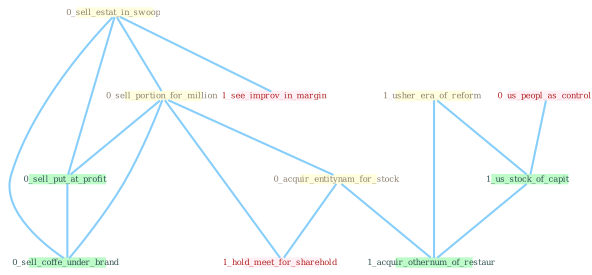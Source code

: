 Graph G{ 
    node
    [shape=polygon,style=filled,width=.5,height=.06,color="#BDFCC9",fixedsize=true,fontsize=4,
    fontcolor="#2f4f4f"];
    {node
    [color="#ffffe0", fontcolor="#8b7d6b"] "0_sell_estat_in_swoop " "0_sell_portion_for_million " "1_usher_era_of_reform " "0_acquir_entitynam_for_stock "}
{node [color="#fff0f5", fontcolor="#b22222"] "0_us_peopl_as_control " "1_see_improv_in_margin " "1_hold_meet_for_sharehold "}
edge [color="#B0E2FF"];

	"0_sell_estat_in_swoop " -- "0_sell_portion_for_million " [w="1", color="#87cefa" ];
	"0_sell_estat_in_swoop " -- "0_sell_put_at_profit " [w="1", color="#87cefa" ];
	"0_sell_estat_in_swoop " -- "1_see_improv_in_margin " [w="1", color="#87cefa" ];
	"0_sell_estat_in_swoop " -- "0_sell_coffe_under_brand " [w="1", color="#87cefa" ];
	"0_sell_portion_for_million " -- "0_acquir_entitynam_for_stock " [w="1", color="#87cefa" ];
	"0_sell_portion_for_million " -- "0_sell_put_at_profit " [w="1", color="#87cefa" ];
	"0_sell_portion_for_million " -- "0_sell_coffe_under_brand " [w="1", color="#87cefa" ];
	"0_sell_portion_for_million " -- "1_hold_meet_for_sharehold " [w="1", color="#87cefa" ];
	"1_usher_era_of_reform " -- "1_us_stock_of_capit " [w="1", color="#87cefa" ];
	"1_usher_era_of_reform " -- "1_acquir_othernum_of_restaur " [w="1", color="#87cefa" ];
	"0_acquir_entitynam_for_stock " -- "1_hold_meet_for_sharehold " [w="1", color="#87cefa" ];
	"0_acquir_entitynam_for_stock " -- "1_acquir_othernum_of_restaur " [w="1", color="#87cefa" ];
	"0_us_peopl_as_control " -- "1_us_stock_of_capit " [w="1", color="#87cefa" ];
	"0_sell_put_at_profit " -- "0_sell_coffe_under_brand " [w="1", color="#87cefa" ];
	"1_us_stock_of_capit " -- "1_acquir_othernum_of_restaur " [w="1", color="#87cefa" ];
}